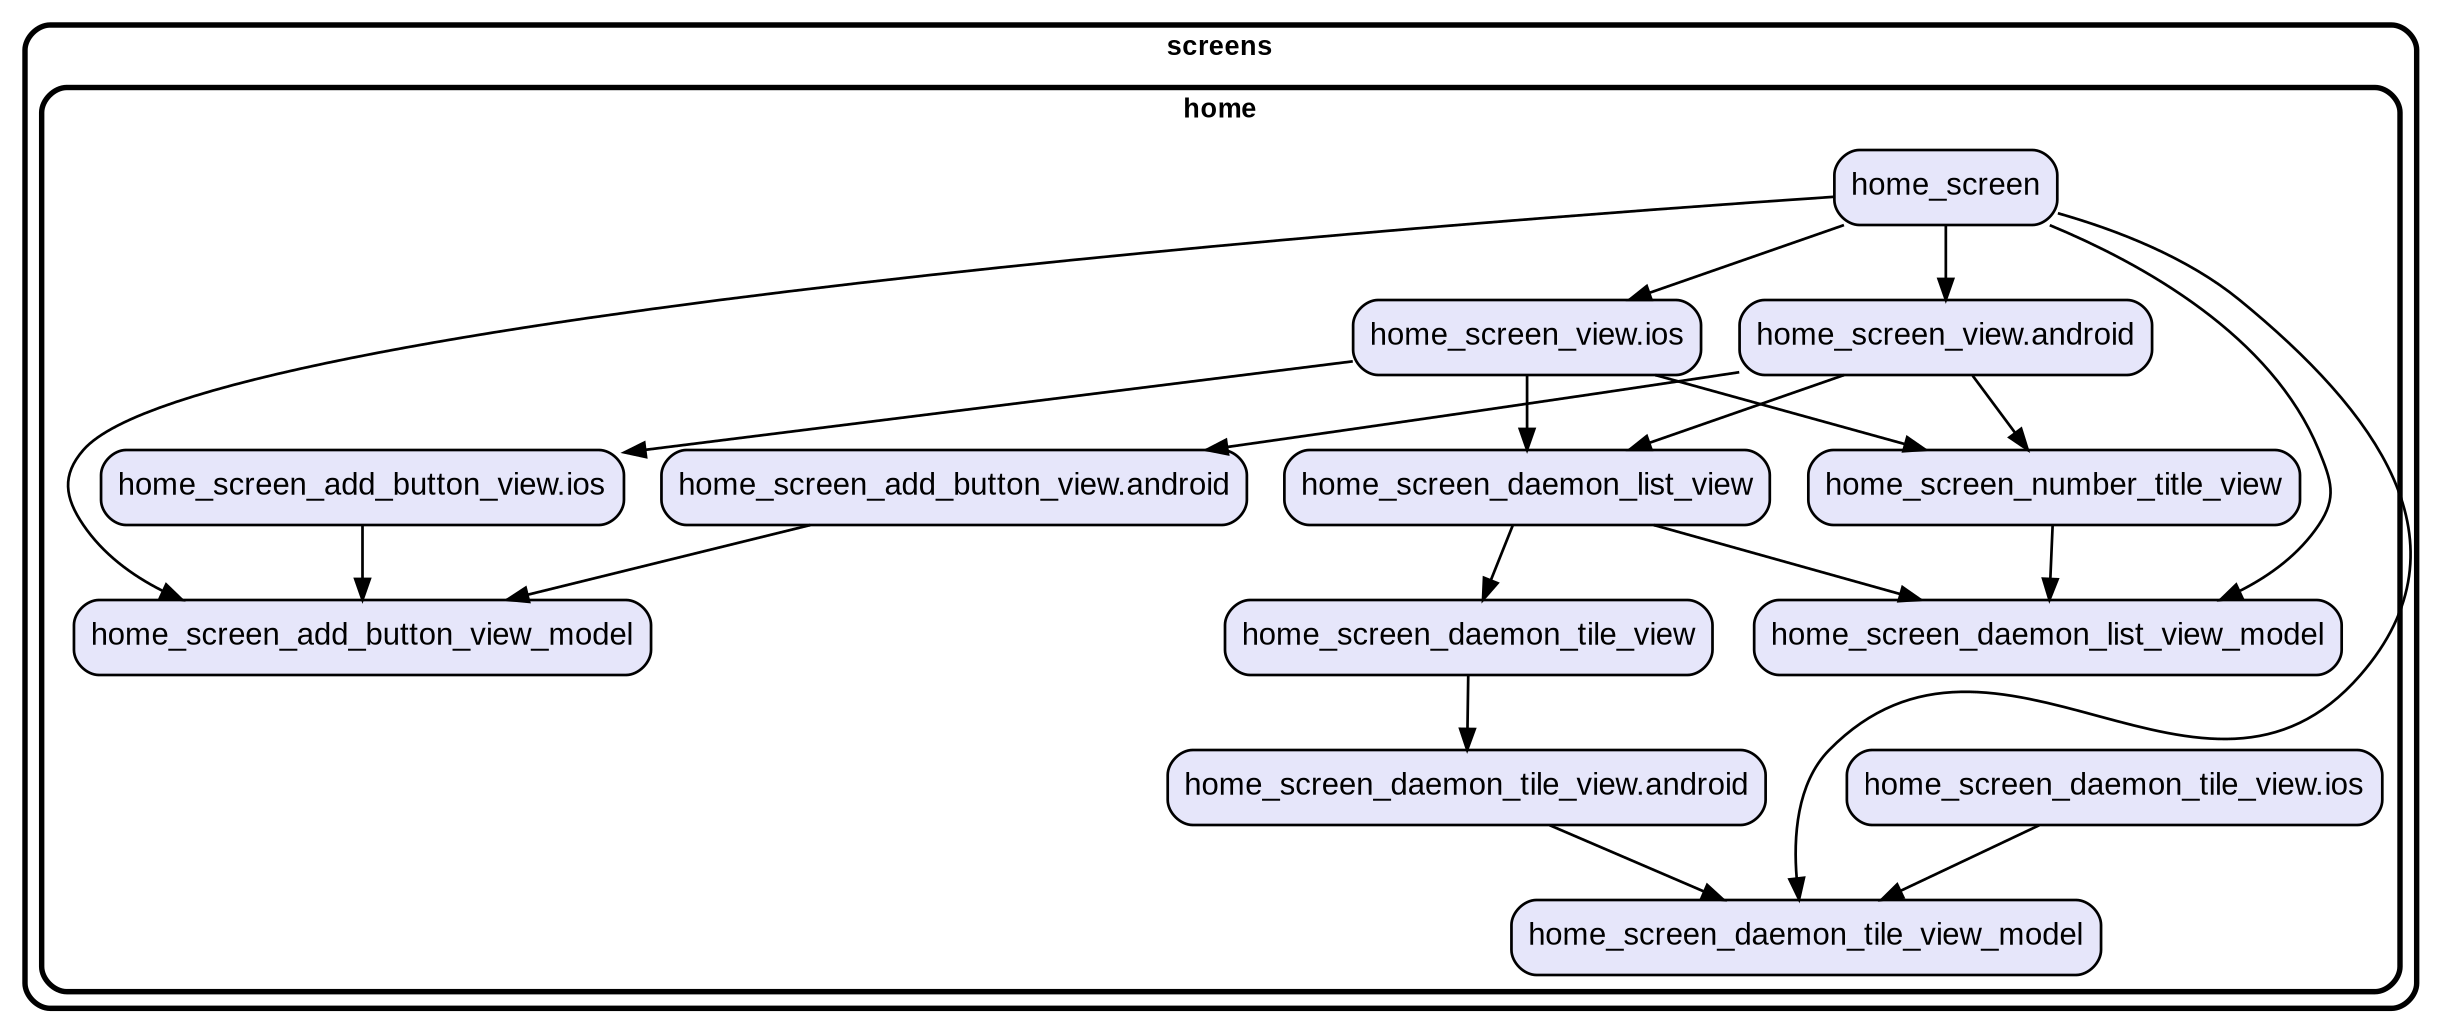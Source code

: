 digraph "" {
  graph [style=rounded fontname="Arial Black" fontsize=13 penwidth=2.6];
  node [shape=rect style="filled,rounded" fontname=Arial fontsize=15 fillcolor=Lavender penwidth=1.3];
  edge [penwidth=1.3];
  "/home/home_screen_daemon_tile_view.ios.dart" [label="home_screen_daemon_tile_view.ios"];
  "/home/home_screen_number_title_view.dart" [label="home_screen_number_title_view"];
  "/home/home_screen_add_button_view_model.dart" [label="home_screen_add_button_view_model"];
  "/home/home_screen_add_button_view.android.dart" [label="home_screen_add_button_view.android"];
  "/home/home_screen_view.android.dart" [label="home_screen_view.android"];
  "/home/home_screen_view.ios.dart" [label="home_screen_view.ios"];
  "/home/home_screen_daemon_tile_view_model.dart" [label="home_screen_daemon_tile_view_model"];
  "/home/home_screen_daemon_list_view_model.dart" [label="home_screen_daemon_list_view_model"];
  "/home/home_screen_daemon_tile_view.android.dart" [label="home_screen_daemon_tile_view.android"];
  "/home/home_screen_daemon_list_view.dart" [label="home_screen_daemon_list_view"];
  "/home/home_screen.dart" [label="home_screen"];
  "/home/home_screen_add_button_view.ios.dart" [label="home_screen_add_button_view.ios"];
  "/home/home_screen_daemon_tile_view.dart" [label="home_screen_daemon_tile_view"];
  subgraph "cluster~" {
    label="screens";
    subgraph "cluster~/home" {
      label="home";
      "/home/home_screen_daemon_tile_view.ios.dart";
      "/home/home_screen_number_title_view.dart";
      "/home/home_screen_add_button_view_model.dart";
      "/home/home_screen_add_button_view.android.dart";
      "/home/home_screen_view.android.dart";
      "/home/home_screen_view.ios.dart";
      "/home/home_screen_daemon_tile_view_model.dart";
      "/home/home_screen_daemon_list_view_model.dart";
      "/home/home_screen_daemon_tile_view.android.dart";
      "/home/home_screen_daemon_list_view.dart";
      "/home/home_screen.dart";
      "/home/home_screen_add_button_view.ios.dart";
      "/home/home_screen_daemon_tile_view.dart";
    }
  }
  "/home/home_screen_daemon_tile_view.ios.dart" -> "/home/home_screen_daemon_tile_view_model.dart";
  "/home/home_screen_number_title_view.dart" -> "/home/home_screen_daemon_list_view_model.dart";
  "/home/home_screen_add_button_view.android.dart" -> "/home/home_screen_add_button_view_model.dart";
  "/home/home_screen_view.android.dart" -> "/home/home_screen_add_button_view.android.dart";
  "/home/home_screen_view.android.dart" -> "/home/home_screen_daemon_list_view.dart";
  "/home/home_screen_view.android.dart" -> "/home/home_screen_number_title_view.dart";
  "/home/home_screen_view.ios.dart" -> "/home/home_screen_add_button_view.ios.dart";
  "/home/home_screen_view.ios.dart" -> "/home/home_screen_daemon_list_view.dart";
  "/home/home_screen_view.ios.dart" -> "/home/home_screen_number_title_view.dart";
  "/home/home_screen_daemon_tile_view.android.dart" -> "/home/home_screen_daemon_tile_view_model.dart";
  "/home/home_screen_daemon_list_view.dart" -> "/home/home_screen_daemon_list_view_model.dart";
  "/home/home_screen_daemon_list_view.dart" -> "/home/home_screen_daemon_tile_view.dart";
  "/home/home_screen.dart" -> "/home/home_screen_add_button_view_model.dart";
  "/home/home_screen.dart" -> "/home/home_screen_daemon_list_view_model.dart";
  "/home/home_screen.dart" -> "/home/home_screen_daemon_tile_view_model.dart";
  "/home/home_screen.dart" -> "/home/home_screen_view.android.dart";
  "/home/home_screen.dart" -> "/home/home_screen_view.ios.dart";
  "/home/home_screen_add_button_view.ios.dart" -> "/home/home_screen_add_button_view_model.dart";
  "/home/home_screen_daemon_tile_view.dart" -> "/home/home_screen_daemon_tile_view.android.dart";
}
